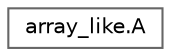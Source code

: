 digraph "Graphical Class Hierarchy"
{
 // LATEX_PDF_SIZE
  bgcolor="transparent";
  edge [fontname=Helvetica,fontsize=10,labelfontname=Helvetica,labelfontsize=10];
  node [fontname=Helvetica,fontsize=10,shape=box,height=0.2,width=0.4];
  rankdir="LR";
  Node0 [id="Node000000",label="array_like.A",height=0.2,width=0.4,color="grey40", fillcolor="white", style="filled",URL="$d5/d45/classarray__like_1_1A.html",tooltip=" "];
}
